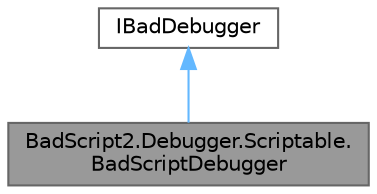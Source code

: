 digraph "BadScript2.Debugger.Scriptable.BadScriptDebugger"
{
 // LATEX_PDF_SIZE
  bgcolor="transparent";
  edge [fontname=Helvetica,fontsize=10,labelfontname=Helvetica,labelfontsize=10];
  node [fontname=Helvetica,fontsize=10,shape=box,height=0.2,width=0.4];
  Node1 [id="Node000001",label="BadScript2.Debugger.Scriptable.\lBadScriptDebugger",height=0.2,width=0.4,color="gray40", fillcolor="grey60", style="filled", fontcolor="black",tooltip=" "];
  Node2 -> Node1 [id="edge1_Node000001_Node000002",dir="back",color="steelblue1",style="solid",tooltip=" "];
  Node2 [id="Node000002",label="IBadDebugger",height=0.2,width=0.4,color="gray40", fillcolor="white", style="filled",URL="$interface_bad_script2_1_1_debugging_1_1_i_bad_debugger.html",tooltip="Defines the Debugging Interface."];
}
